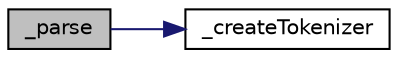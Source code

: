 digraph "_parse"
{
 // LATEX_PDF_SIZE
  edge [fontname="Helvetica",fontsize="10",labelfontname="Helvetica",labelfontsize="10"];
  node [fontname="Helvetica",fontsize="10",shape=record];
  rankdir="LR";
  Node1 [label="_parse",height=0.2,width=0.4,color="black", fillcolor="grey75", style="filled", fontcolor="black",tooltip=" "];
  Node1 -> Node2 [color="midnightblue",fontsize="10",style="solid",fontname="Helvetica"];
  Node2 [label="_createTokenizer",height=0.2,width=0.4,color="black", fillcolor="white", style="filled",URL="$de/d57/group__TOKENIZER.html#ga7bca1d5f232ec0cf9bb4d24dacb9332a",tooltip="Create the tokenizer, read the file and store it's content in a dynamically allocated buffer."];
}

